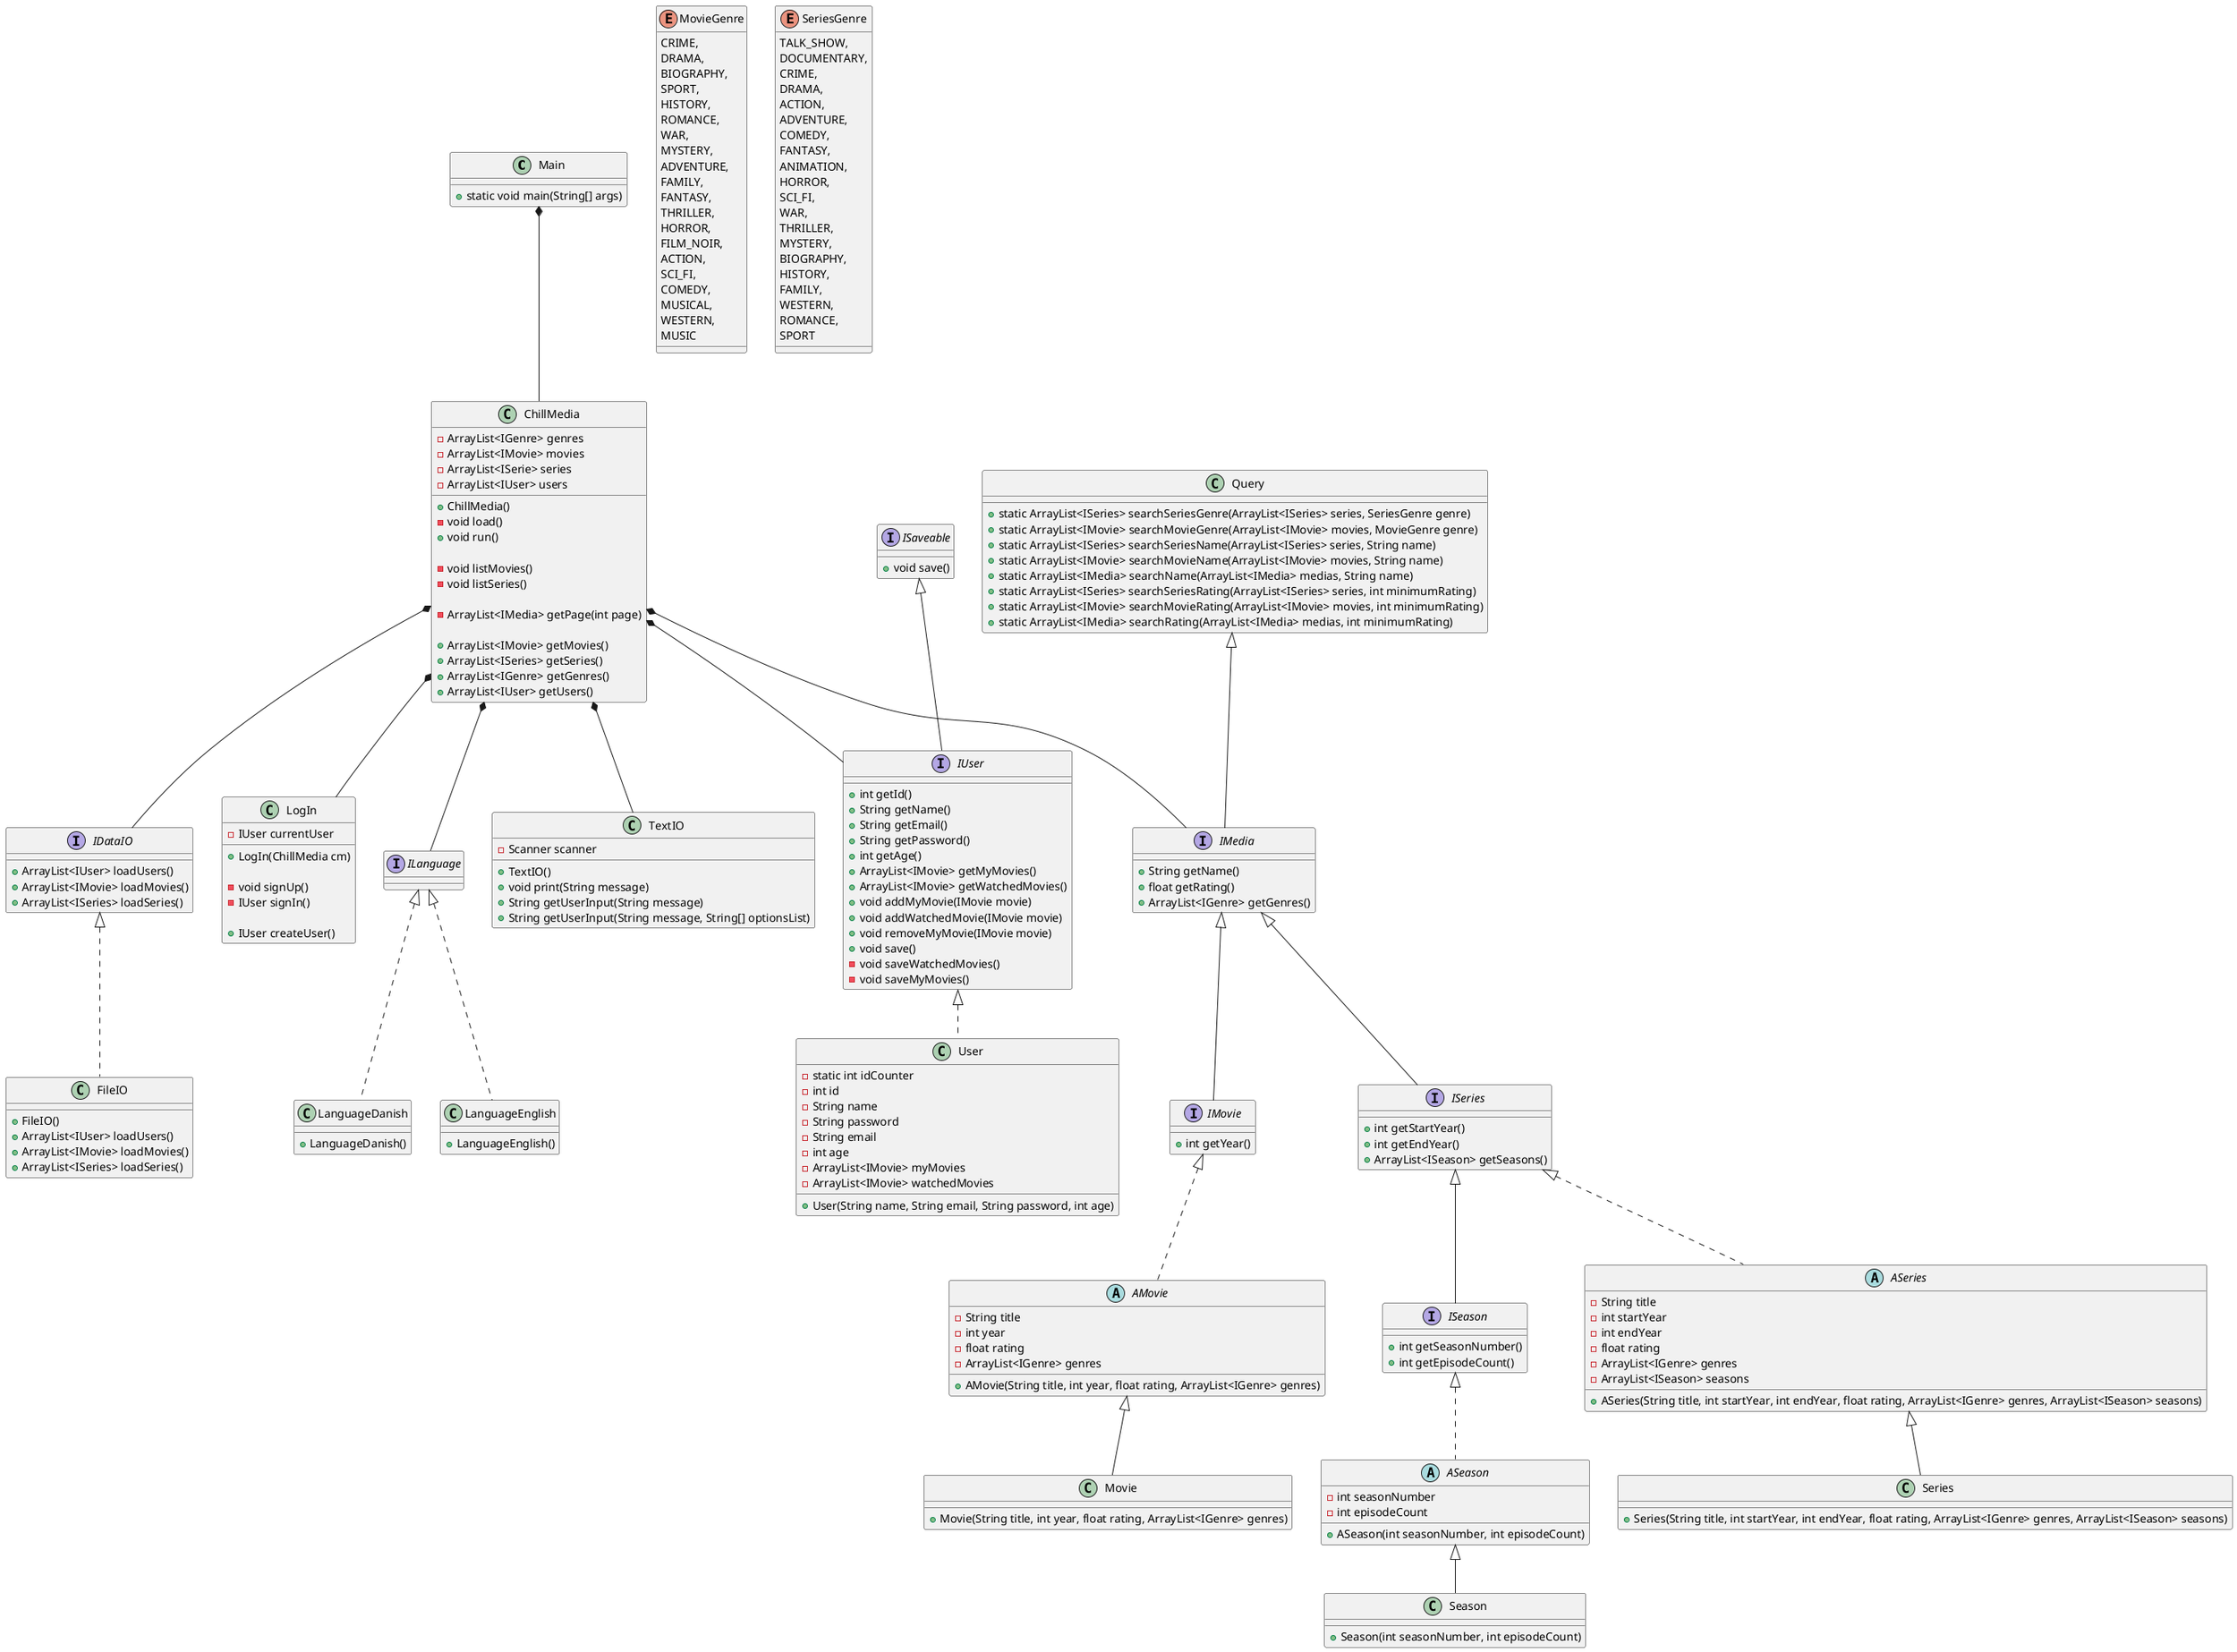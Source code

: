 @startuml

' *****************
' CLASS
' *****************

class Main {
    + static void main(String[] args)
}

' MAIN KLASSEN
class ChillMedia {
    - ArrayList<IGenre> genres
    - ArrayList<IMovie> movies
    - ArrayList<ISerie> series
    - ArrayList<IUser> users

    + ChillMedia()
    - void load()
    + void run()

    - void listMovies()
    - void listSeries()

    - ArrayList<IMedia> getPage(int page)

    + ArrayList<IMovie> getMovies()
    + ArrayList<ISeries> getSeries()
    + ArrayList<IGenre> getGenres()
    + ArrayList<IUser> getUsers()
}

class LogIn {
    - IUser currentUser

    + LogIn(ChillMedia cm)

    - void signUp()
    - IUser signIn()

    + IUser createUser()
}

class Query {
    ' STATIC CLASS, EVT. KUNNE MAN LAVE EN INSTANS AF DENNE
    ' OG BRUGE DEN I CHILLMEDIA OG DERFRA BRUGE QUERY

    + static ArrayList<ISeries> searchSeriesGenre(ArrayList<ISeries> series, SeriesGenre genre)
    + static ArrayList<IMovie> searchMovieGenre(ArrayList<IMovie> movies, MovieGenre genre)
    + static ArrayList<ISeries> searchSeriesName(ArrayList<ISeries> series, String name)
    + static ArrayList<IMovie> searchMovieName(ArrayList<IMovie> movies, String name)
    + static ArrayList<IMedia> searchName(ArrayList<IMedia> medias, String name)
    + static ArrayList<ISeries> searchSeriesRating(ArrayList<ISeries> series, int minimumRating)
    + static ArrayList<IMovie> searchMovieRating(ArrayList<IMovie> movies, int minimumRating)
    + static ArrayList<IMedia> searchRating(ArrayList<IMedia> medias, int minimumRating)
}

class TextIO {
    - Scanner scanner

    + TextIO()
    + void print(String message)
    + String getUserInput(String message)
    + String getUserInput(String message, String[] optionsList)
}

class FileIO implements IDataIO {
    + FileIO()
    + ArrayList<IUser> loadUsers()
    + ArrayList<IMovie> loadMovies()
    + ArrayList<ISeries> loadSeries()
}

class User implements IUser {
    - static int idCounter
    - int id
    - String name
    - String password
    - String email
    - int age
    - ArrayList<IMovie> myMovies
    - ArrayList<IMovie> watchedMovies

    + User(String name, String email, String password, int age)
}

class Movie extends AMovie {

    + Movie(String title, int year, float rating, ArrayList<IGenre> genres)
}

class Series extends ASeries {

    + Series(String title, int startYear, int endYear, float rating, ArrayList<IGenre> genres, ArrayList<ISeason> seasons)
}

class Season extends ASeason {

    + Season(int seasonNumber, int episodeCount)
}

class LanguageDanish implements ILanguage {

    + LanguageDanish()
}

class LanguageEnglish implements ILanguage {

    + LanguageEnglish()
}

' *****************
' ABSTRACT CLASS
' *****************

abstract class AMovie implements IMovie {
    - String title
    - int year
    - float rating
    - ArrayList<IGenre> genres

    + AMovie(String title, int year, float rating, ArrayList<IGenre> genres)
}

abstract class ASeries implements ISeries {
    - String title
    - int startYear
    - int endYear
    - float rating
    - ArrayList<IGenre> genres
    - ArrayList<ISeason> seasons

    + ASeries(String title, int startYear, int endYear, float rating, ArrayList<IGenre> genres, ArrayList<ISeason> seasons)
}

abstract class ASeason implements ISeason {
    - int seasonNumber
    - int episodeCount

    + ASeason(int seasonNumber, int episodeCount)
}

' *****************
' INTERFACES
' *****************

interface IMedia extends Query {
    + String getName()
    + float getRating()
    + ArrayList<IGenre> getGenres()
}

interface ISeries implements IMedia {
    + int getStartYear()
    + int getEndYear()
    + ArrayList<ISeason> getSeasons()
}

interface ISeason implements ISeries {
    + int getSeasonNumber()
    + int getEpisodeCount()
}

interface IMovie implements IMedia {
    + int getYear()
}

interface IUser implements ISaveable {
    + int getId()
    + String getName()
    + String getEmail()
    + String getPassword()
    + int getAge()
    + ArrayList<IMovie> getMyMovies()
    + ArrayList<IMovie> getWatchedMovies()
    + void addMyMovie(IMovie movie)
    + void addWatchedMovie(IMovie movie)
    + void removeMyMovie(IMovie movie)
    + void save()
    - void saveWatchedMovies()
    - void saveMyMovies()
}

interface IDataIO {
    + ArrayList<IUser> loadUsers()
    + ArrayList<IMovie> loadMovies()
    + ArrayList<ISeries> loadSeries()
}

interface ILanguage {
    ' WILL MAKE THIS AT A LATER POINT
}

interface ISaveable {
    + void save()
}

' *****************
' ENUMS
' *****************

enum MovieGenre {
    CRIME,
    DRAMA,
    BIOGRAPHY,
    SPORT,
    HISTORY,
    ROMANCE,
    WAR,
    MYSTERY,
    ADVENTURE,
    FAMILY,
    FANTASY,
    THRILLER,
    HORROR,
    FILM_NOIR,
    ACTION,
    SCI_FI,
    COMEDY,
    MUSICAL,
    WESTERN,
    MUSIC
}

enum SeriesGenre {
    TALK_SHOW,
    DOCUMENTARY,
    CRIME,
    DRAMA,
    ACTION,
    ADVENTURE,
    COMEDY,
    FANTASY,
    ANIMATION,
    HORROR,
    SCI_FI,
    WAR,
    THRILLER,
    MYSTERY,
    BIOGRAPHY,
    HISTORY,
    FAMILY,
    WESTERN,
    ROMANCE,
    SPORT
}

' *****************
' RELATIONS
' *****************

Main *-- ChillMedia

ChillMedia *-- IMedia
ChillMedia *-- TextIO
ChillMedia *-- IDataIO
ChillMedia *-- ILanguage
ChillMedia *-- IUser
ChillMedia *-- LogIn

@enduml